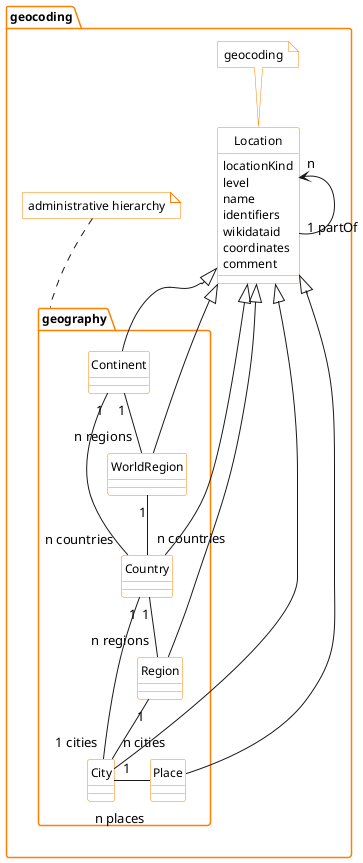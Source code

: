 @startuml
hide circle

package geocoding {
   class Location {
      locationKind
      level
      name
      identifiers
      wikidataid
      coordinates
      comment
  }
   note top of Location:  geocoding
  Location "n" <-- "1 partOf"  Location

  package geography {
  class Continent {
  }
  class WorldRegion {
  }
  class Country {
  }
  class Region {
  }
  class City {
  }
  class Place {
  }
  Continent "1" -- "n regions" WorldRegion
  Continent "1" - "n countries" Country
  WorldRegion "1" -- "n countries" Country
  Country "1" -- "n regions" Region
  Country "1" -- "1 cities" City
  Region "1" -- "n cities" City
  City "1" -"n places" Place
  Location <|-- Continent
  Location <|-- WorldRegion
  Location <|-- Country
  Location <|--  Region
  Location <|-- City
  Location <|-- Place
  }
  note top of geography: administrative hierarchy
}
' BITPlan Corporate identity skin params
' Copyright (c) 2015-2020 BITPlan GmbH
' see http://wiki.bitplan.com/PlantUmlSkinParams#BITPlanCI
' skinparams generated by com.bitplan.restmodelmanager
skinparam note {
  BackGroundColor #FFFFFF
  FontSize 12
  ArrowColor #FF8000
  BorderColor #FF8000
  FontColor black
  FontName Technical
}
skinparam component {
  BackGroundColor #FFFFFF
  FontSize 12
  ArrowColor #FF8000
  BorderColor #FF8000
  FontColor black
  FontName Technical
}
skinparam package {
  BackGroundColor #FFFFFF
  FontSize 12
  ArrowColor #FF8000
  BorderColor #FF8000
  FontColor black
  FontName Technical
}
skinparam usecase {
  BackGroundColor #FFFFFF
  FontSize 12
  ArrowColor #FF8000
  BorderColor #FF8000
  FontColor black
  FontName Technical
}
skinparam activity {
  BackGroundColor #FFFFFF
  FontSize 12
  ArrowColor #FF8000
  BorderColor #FF8000
  FontColor black
  FontName Technical
}
skinparam classAttribute {
  BackGroundColor #FFFFFF
  FontSize 12
  ArrowColor #FF8000
  BorderColor #FF8000
  FontColor black
  FontName Technical
}
skinparam interface {
  BackGroundColor #FFFFFF
  FontSize 12
  ArrowColor #FF8000
  BorderColor #FF8000
  FontColor black
  FontName Technical
}
skinparam class {
  BackGroundColor #FFFFFF
  FontSize 12
  ArrowColor #FF8000
  BorderColor #FF8000
  FontColor black
  FontName Technical
}
skinparam object {
  BackGroundColor #FFFFFF
  FontSize 12
  ArrowColor #FF8000
  BorderColor #FF8000
  FontColor black
  FontName Technical
}
' end of skinparams '
@enduml